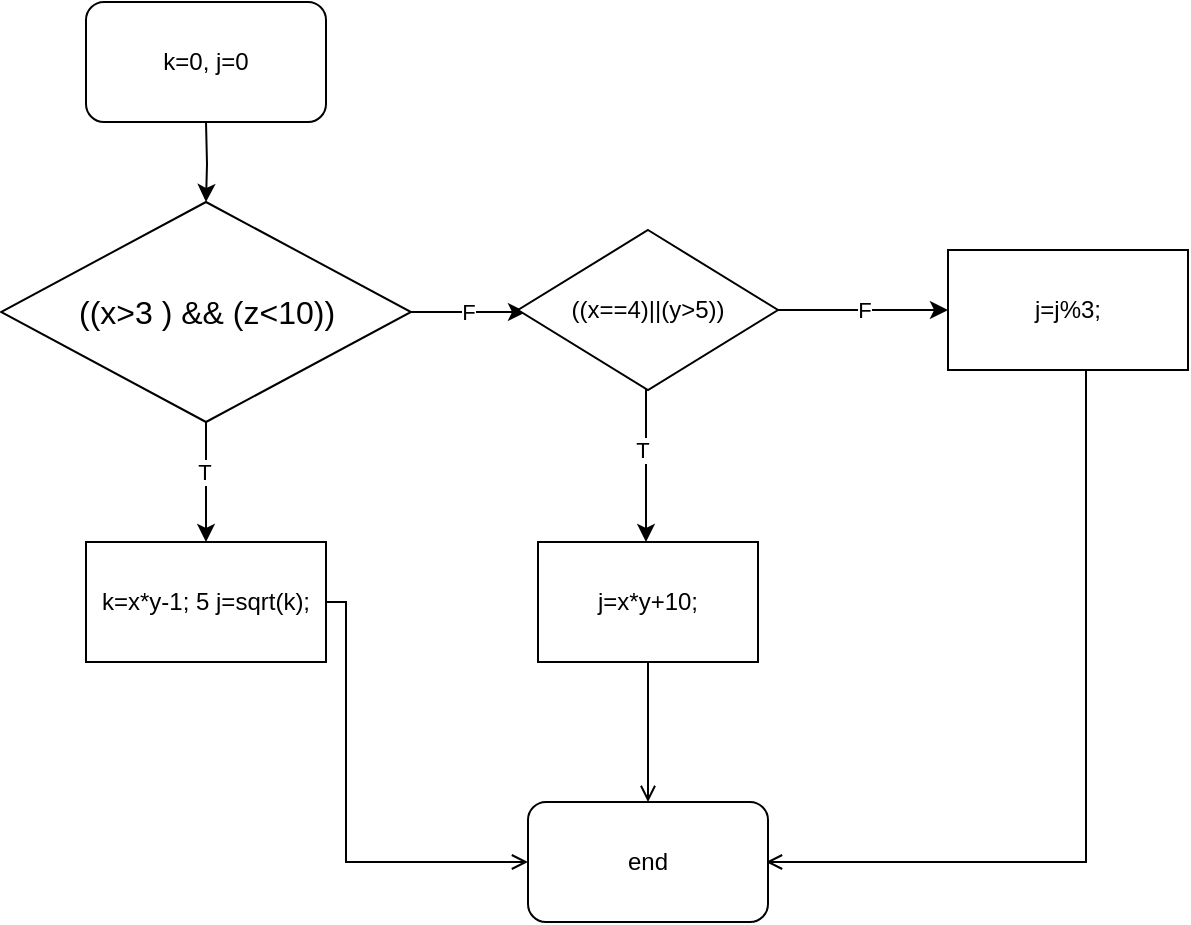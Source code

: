 <mxfile version="20.6.0" type="github" pages="2"><diagram id="L8v3uqfmCl-_6oXnaazj" name="Page-1"><mxGraphModel dx="786" dy="514" grid="1" gridSize="10" guides="1" tooltips="1" connect="1" arrows="1" fold="1" page="1" pageScale="1" pageWidth="850" pageHeight="1100" math="0" shadow="0"><root><mxCell id="0"/><mxCell id="1" parent="0"/><mxCell id="S9AczYyjquIxNvS9KVQ8-10" value="" style="edgeStyle=orthogonalEdgeStyle;rounded=0;orthogonalLoop=1;jettySize=auto;html=1;" parent="1" target="S9AczYyjquIxNvS9KVQ8-3" edge="1"><mxGeometry relative="1" as="geometry"><mxPoint x="370" y="190" as="sourcePoint"/></mxGeometry></mxCell><mxCell id="S9AczYyjquIxNvS9KVQ8-6" value="" style="edgeStyle=orthogonalEdgeStyle;rounded=0;orthogonalLoop=1;jettySize=auto;html=1;" parent="1" source="S9AczYyjquIxNvS9KVQ8-3" target="S9AczYyjquIxNvS9KVQ8-5" edge="1"><mxGeometry relative="1" as="geometry"/></mxCell><mxCell id="S9AczYyjquIxNvS9KVQ8-7" value="T" style="edgeLabel;html=1;align=center;verticalAlign=middle;resizable=0;points=[];" parent="S9AczYyjquIxNvS9KVQ8-6" vertex="1" connectable="0"><mxGeometry x="-0.217" y="-1" relative="1" as="geometry"><mxPoint y="1" as="offset"/></mxGeometry></mxCell><mxCell id="S9AczYyjquIxNvS9KVQ8-9" value="F" style="edgeStyle=orthogonalEdgeStyle;rounded=0;orthogonalLoop=1;jettySize=auto;html=1;" parent="1" source="S9AczYyjquIxNvS9KVQ8-3" edge="1"><mxGeometry relative="1" as="geometry"><mxPoint x="530" y="285" as="targetPoint"/></mxGeometry></mxCell><mxCell id="S9AczYyjquIxNvS9KVQ8-3" value="&lt;span style=&quot;font-size: 16px;&quot;&gt;((x&amp;gt;3 ) &amp;amp;&amp;amp; (z&amp;lt;10))&lt;/span&gt;" style="rhombus;whiteSpace=wrap;html=1;" parent="1" vertex="1"><mxGeometry x="267.5" y="230" width="205" height="110" as="geometry"/></mxCell><mxCell id="S9AczYyjquIxNvS9KVQ8-43" style="edgeStyle=orthogonalEdgeStyle;rounded=0;orthogonalLoop=1;jettySize=auto;html=1;endArrow=open;endFill=0;" parent="1" source="S9AczYyjquIxNvS9KVQ8-5" target="S9AczYyjquIxNvS9KVQ8-20" edge="1"><mxGeometry relative="1" as="geometry"><mxPoint x="520" y="540" as="targetPoint"/><Array as="points"><mxPoint x="440" y="430"/><mxPoint x="440" y="560"/></Array></mxGeometry></mxCell><mxCell id="S9AczYyjquIxNvS9KVQ8-5" value="k=x*y-1; 5&lt;span style=&quot;&quot;&gt;&#9;&#9;&lt;/span&gt;j=sqrt(k);" style="whiteSpace=wrap;html=1;" parent="1" vertex="1"><mxGeometry x="310" y="400" width="120" height="60" as="geometry"/></mxCell><mxCell id="S9AczYyjquIxNvS9KVQ8-12" value="" style="edgeStyle=orthogonalEdgeStyle;rounded=0;orthogonalLoop=1;jettySize=auto;html=1;" parent="1" edge="1"><mxGeometry relative="1" as="geometry"><mxPoint x="590" y="315" as="sourcePoint"/><mxPoint x="590" y="400" as="targetPoint"/></mxGeometry></mxCell><mxCell id="S9AczYyjquIxNvS9KVQ8-15" value="T" style="edgeLabel;html=1;align=center;verticalAlign=middle;resizable=0;points=[];" parent="S9AczYyjquIxNvS9KVQ8-12" vertex="1" connectable="0"><mxGeometry x="-0.1" y="-2" relative="1" as="geometry"><mxPoint as="offset"/></mxGeometry></mxCell><mxCell id="S9AczYyjquIxNvS9KVQ8-13" value="k=0, j=0" style="rounded=1;whiteSpace=wrap;html=1;" parent="1" vertex="1"><mxGeometry x="310" y="130" width="120" height="60" as="geometry"/></mxCell><mxCell id="S9AczYyjquIxNvS9KVQ8-17" value="F" style="edgeStyle=orthogonalEdgeStyle;rounded=0;orthogonalLoop=1;jettySize=auto;html=1;" parent="1" source="S9AczYyjquIxNvS9KVQ8-14" target="S9AczYyjquIxNvS9KVQ8-16" edge="1"><mxGeometry relative="1" as="geometry"/></mxCell><mxCell id="S9AczYyjquIxNvS9KVQ8-14" value="((x==4)||(y&amp;gt;5))" style="rhombus;whiteSpace=wrap;html=1;" parent="1" vertex="1"><mxGeometry x="526" y="244" width="130" height="80" as="geometry"/></mxCell><mxCell id="S9AczYyjquIxNvS9KVQ8-35" style="edgeStyle=orthogonalEdgeStyle;rounded=0;orthogonalLoop=1;jettySize=auto;html=1;endArrow=open;endFill=0;" parent="1" source="S9AczYyjquIxNvS9KVQ8-16" edge="1"><mxGeometry relative="1" as="geometry"><mxPoint x="650" y="560" as="targetPoint"/><Array as="points"><mxPoint x="810" y="560"/></Array></mxGeometry></mxCell><mxCell id="S9AczYyjquIxNvS9KVQ8-16" value="j=j%3;" style="whiteSpace=wrap;html=1;" parent="1" vertex="1"><mxGeometry x="741" y="254" width="120" height="60" as="geometry"/></mxCell><mxCell id="S9AczYyjquIxNvS9KVQ8-36" value="" style="edgeStyle=orthogonalEdgeStyle;rounded=0;orthogonalLoop=1;jettySize=auto;html=1;endArrow=open;endFill=0;" parent="1" source="S9AczYyjquIxNvS9KVQ8-19" target="S9AczYyjquIxNvS9KVQ8-20" edge="1"><mxGeometry relative="1" as="geometry"/></mxCell><mxCell id="S9AczYyjquIxNvS9KVQ8-19" value="j=x*y+10;" style="rounded=0;whiteSpace=wrap;html=1;" parent="1" vertex="1"><mxGeometry x="536" y="400" width="110" height="60" as="geometry"/></mxCell><mxCell id="S9AczYyjquIxNvS9KVQ8-20" value="end" style="rounded=1;whiteSpace=wrap;html=1;" parent="1" vertex="1"><mxGeometry x="531" y="530" width="120" height="60" as="geometry"/></mxCell></root></mxGraphModel></diagram><diagram id="xqYp4xse7Gt_V3KSBR9r" name="Page-2"><mxGraphModel dx="786" dy="514" grid="1" gridSize="10" guides="1" tooltips="1" connect="1" arrows="1" fold="1" page="1" pageScale="1" pageWidth="850" pageHeight="1100" math="0" shadow="0"><root><mxCell id="0"/><mxCell id="1" parent="0"/><mxCell id="LqNUo_x9UBcmuU0Ef3YL-1" value="图书" style="rounded=0;whiteSpace=wrap;html=1;" vertex="1" parent="1"><mxGeometry x="560" y="430" width="120" height="60" as="geometry"/></mxCell><mxCell id="LqNUo_x9UBcmuU0Ef3YL-2" value="书号&lt;span style=&quot;white-space: pre;&quot;&gt;&lt;/span&gt;" style="ellipse;whiteSpace=wrap;html=1;" vertex="1" parent="1"><mxGeometry x="425" y="590" width="90" height="60" as="geometry"/></mxCell><mxCell id="LqNUo_x9UBcmuU0Ef3YL-3" value="书名" style="ellipse;whiteSpace=wrap;html=1;" vertex="1" parent="1"><mxGeometry x="525" y="590" width="90" height="60" as="geometry"/></mxCell><mxCell id="LqNUo_x9UBcmuU0Ef3YL-5" value="" style="endArrow=none;html=1;rounded=0;entryX=0.5;entryY=1;entryDx=0;entryDy=0;exitX=0.5;exitY=0;exitDx=0;exitDy=0;" edge="1" parent="1" source="LqNUo_x9UBcmuU0Ef3YL-3" target="LqNUo_x9UBcmuU0Ef3YL-1"><mxGeometry width="50" height="50" relative="1" as="geometry"><mxPoint x="235" y="370" as="sourcePoint"/><mxPoint x="285" y="320" as="targetPoint"/></mxGeometry></mxCell><mxCell id="LqNUo_x9UBcmuU0Ef3YL-7" value="" style="endArrow=none;html=1;rounded=0;entryX=0.5;entryY=1;entryDx=0;entryDy=0;exitX=0.622;exitY=-0.033;exitDx=0;exitDy=0;exitPerimeter=0;" edge="1" parent="1" source="LqNUo_x9UBcmuU0Ef3YL-2" target="LqNUo_x9UBcmuU0Ef3YL-1"><mxGeometry width="50" height="50" relative="1" as="geometry"><mxPoint x="565" y="600" as="sourcePoint"/><mxPoint x="590" y="510" as="targetPoint"/></mxGeometry></mxCell><mxCell id="LqNUo_x9UBcmuU0Ef3YL-8" value="数量" style="ellipse;whiteSpace=wrap;html=1;" vertex="1" parent="1"><mxGeometry x="625" y="590" width="90" height="60" as="geometry"/></mxCell><mxCell id="LqNUo_x9UBcmuU0Ef3YL-9" value="" style="endArrow=none;html=1;rounded=0;exitX=0.5;exitY=0;exitDx=0;exitDy=0;entryX=0.5;entryY=1;entryDx=0;entryDy=0;" edge="1" parent="1" source="LqNUo_x9UBcmuU0Ef3YL-8" target="LqNUo_x9UBcmuU0Ef3YL-1"><mxGeometry width="50" height="50" relative="1" as="geometry"><mxPoint x="715" y="580" as="sourcePoint"/><mxPoint x="725" y="510" as="targetPoint"/></mxGeometry></mxCell><mxCell id="LqNUo_x9UBcmuU0Ef3YL-10" value="位置" style="ellipse;whiteSpace=wrap;html=1;" vertex="1" parent="1"><mxGeometry x="725" y="590" width="90" height="60" as="geometry"/></mxCell><mxCell id="LqNUo_x9UBcmuU0Ef3YL-11" value="" style="endArrow=none;html=1;rounded=0;exitX=0.5;exitY=0;exitDx=0;exitDy=0;entryX=0.5;entryY=1;entryDx=0;entryDy=0;" edge="1" parent="1" source="LqNUo_x9UBcmuU0Ef3YL-10" target="LqNUo_x9UBcmuU0Ef3YL-1"><mxGeometry width="50" height="50" relative="1" as="geometry"><mxPoint x="815" y="580" as="sourcePoint"/><mxPoint x="725" y="510" as="targetPoint"/></mxGeometry></mxCell><mxCell id="LqNUo_x9UBcmuU0Ef3YL-12" value="借书人" style="rounded=0;whiteSpace=wrap;html=1;" vertex="1" parent="1"><mxGeometry x="525" y="130" width="120" height="60" as="geometry"/></mxCell><mxCell id="LqNUo_x9UBcmuU0Ef3YL-13" value="姓名" style="ellipse;whiteSpace=wrap;html=1;" vertex="1" parent="1"><mxGeometry x="540" y="40" width="90" height="60" as="geometry"/></mxCell><mxCell id="LqNUo_x9UBcmuU0Ef3YL-14" value="" style="endArrow=none;html=1;rounded=0;entryX=0.5;entryY=0;entryDx=0;entryDy=0;exitX=0.5;exitY=1;exitDx=0;exitDy=0;" edge="1" parent="1" source="LqNUo_x9UBcmuU0Ef3YL-13" target="LqNUo_x9UBcmuU0Ef3YL-12"><mxGeometry width="50" height="50" relative="1" as="geometry"><mxPoint x="504.02" y="160" as="sourcePoint"/><mxPoint x="554.02" y="110" as="targetPoint"/></mxGeometry></mxCell><mxCell id="LqNUo_x9UBcmuU0Ef3YL-15" value="" style="endArrow=none;html=1;rounded=0;entryX=0.5;entryY=0;entryDx=0;entryDy=0;exitX=0.5;exitY=1;exitDx=0;exitDy=0;" edge="1" parent="1" target="LqNUo_x9UBcmuU0Ef3YL-12" source="LqNUo_x9UBcmuU0Ef3YL-20"><mxGeometry width="50" height="50" relative="1" as="geometry"><mxPoint x="370" y="178.02" as="sourcePoint"/><mxPoint x="479.02" y="90" as="targetPoint"/></mxGeometry></mxCell><mxCell id="LqNUo_x9UBcmuU0Ef3YL-16" value="单位" style="ellipse;whiteSpace=wrap;html=1;" vertex="1" parent="1"><mxGeometry x="680" y="50" width="90" height="60" as="geometry"/></mxCell><mxCell id="LqNUo_x9UBcmuU0Ef3YL-17" value="" style="endArrow=none;html=1;rounded=0;exitX=0.5;exitY=1;exitDx=0;exitDy=0;entryX=0.5;entryY=0;entryDx=0;entryDy=0;" edge="1" parent="1" source="LqNUo_x9UBcmuU0Ef3YL-16" target="LqNUo_x9UBcmuU0Ef3YL-12"><mxGeometry width="50" height="50" relative="1" as="geometry"><mxPoint x="604.02" y="160" as="sourcePoint"/><mxPoint x="614.02" y="90" as="targetPoint"/></mxGeometry></mxCell><mxCell id="LqNUo_x9UBcmuU0Ef3YL-20" value="借书证号" style="ellipse;whiteSpace=wrap;html=1;" vertex="1" parent="1"><mxGeometry x="410" y="50" width="90" height="60" as="geometry"/></mxCell><mxCell id="LqNUo_x9UBcmuU0Ef3YL-21" value="借书" style="rhombus;whiteSpace=wrap;html=1;" vertex="1" parent="1"><mxGeometry x="560" y="250" width="80" height="80" as="geometry"/></mxCell><mxCell id="LqNUo_x9UBcmuU0Ef3YL-23" value="" style="endArrow=none;html=1;rounded=0;exitX=0.5;exitY=0;exitDx=0;exitDy=0;entryX=0.5;entryY=1;entryDx=0;entryDy=0;" edge="1" parent="1" source="LqNUo_x9UBcmuU0Ef3YL-1" target="LqNUo_x9UBcmuU0Ef3YL-21"><mxGeometry width="50" height="50" relative="1" as="geometry"><mxPoint x="260" y="220" as="sourcePoint"/><mxPoint x="310" y="170" as="targetPoint"/></mxGeometry></mxCell><mxCell id="LqNUo_x9UBcmuU0Ef3YL-46" value="m" style="edgeLabel;html=1;align=center;verticalAlign=middle;resizable=0;points=[];" vertex="1" connectable="0" parent="LqNUo_x9UBcmuU0Ef3YL-23"><mxGeometry x="0.323" relative="1" as="geometry"><mxPoint as="offset"/></mxGeometry></mxCell><mxCell id="LqNUo_x9UBcmuU0Ef3YL-24" value="m" style="endArrow=none;html=1;rounded=0;exitX=0.5;exitY=0;exitDx=0;exitDy=0;entryX=0.442;entryY=1.033;entryDx=0;entryDy=0;entryPerimeter=0;" edge="1" parent="1" source="LqNUo_x9UBcmuU0Ef3YL-21" target="LqNUo_x9UBcmuU0Ef3YL-12"><mxGeometry width="50" height="50" relative="1" as="geometry"><mxPoint x="400" y="225" as="sourcePoint"/><mxPoint x="510" y="195" as="targetPoint"/></mxGeometry></mxCell><mxCell id="LqNUo_x9UBcmuU0Ef3YL-25" value="出版社" style="rounded=0;whiteSpace=wrap;html=1;" vertex="1" parent="1"><mxGeometry x="190" y="240" width="120" height="60" as="geometry"/></mxCell><mxCell id="LqNUo_x9UBcmuU0Ef3YL-26" value="出版社名&lt;span style=&quot;white-space: pre;&quot;&gt;&lt;/span&gt;" style="ellipse;whiteSpace=wrap;html=1;" vertex="1" parent="1"><mxGeometry x="20" y="460" width="90" height="60" as="geometry"/></mxCell><mxCell id="LqNUo_x9UBcmuU0Ef3YL-27" value="邮编" style="ellipse;whiteSpace=wrap;html=1;" vertex="1" parent="1"><mxGeometry x="120" y="460" width="90" height="60" as="geometry"/></mxCell><mxCell id="LqNUo_x9UBcmuU0Ef3YL-28" value="" style="endArrow=none;html=1;rounded=0;entryX=0.5;entryY=1;entryDx=0;entryDy=0;exitX=0.5;exitY=0;exitDx=0;exitDy=0;" edge="1" parent="1" source="LqNUo_x9UBcmuU0Ef3YL-27" target="LqNUo_x9UBcmuU0Ef3YL-25"><mxGeometry width="50" height="50" relative="1" as="geometry"><mxPoint x="-170" y="240" as="sourcePoint"/><mxPoint x="-120" y="190" as="targetPoint"/></mxGeometry></mxCell><mxCell id="LqNUo_x9UBcmuU0Ef3YL-29" value="" style="endArrow=none;html=1;rounded=0;entryX=0.5;entryY=1;entryDx=0;entryDy=0;exitX=0.5;exitY=0;exitDx=0;exitDy=0;" edge="1" parent="1" source="LqNUo_x9UBcmuU0Ef3YL-26" target="LqNUo_x9UBcmuU0Ef3YL-25"><mxGeometry width="50" height="50" relative="1" as="geometry"><mxPoint x="160" y="470" as="sourcePoint"/><mxPoint x="185" y="380" as="targetPoint"/></mxGeometry></mxCell><mxCell id="LqNUo_x9UBcmuU0Ef3YL-30" value="地址" style="ellipse;whiteSpace=wrap;html=1;" vertex="1" parent="1"><mxGeometry x="220" y="460" width="90" height="60" as="geometry"/></mxCell><mxCell id="LqNUo_x9UBcmuU0Ef3YL-31" value="" style="endArrow=none;html=1;rounded=0;exitX=0.5;exitY=0;exitDx=0;exitDy=0;entryX=0.5;entryY=1;entryDx=0;entryDy=0;" edge="1" parent="1" source="LqNUo_x9UBcmuU0Ef3YL-30" target="LqNUo_x9UBcmuU0Ef3YL-25"><mxGeometry width="50" height="50" relative="1" as="geometry"><mxPoint x="310" y="450" as="sourcePoint"/><mxPoint x="320" y="380" as="targetPoint"/></mxGeometry></mxCell><mxCell id="LqNUo_x9UBcmuU0Ef3YL-32" value="电话" style="ellipse;whiteSpace=wrap;html=1;" vertex="1" parent="1"><mxGeometry x="320" y="460" width="90" height="60" as="geometry"/></mxCell><mxCell id="LqNUo_x9UBcmuU0Ef3YL-33" value="" style="endArrow=none;html=1;rounded=0;exitX=0.5;exitY=0;exitDx=0;exitDy=0;entryX=0.5;entryY=1;entryDx=0;entryDy=0;" edge="1" parent="1" source="LqNUo_x9UBcmuU0Ef3YL-32" target="LqNUo_x9UBcmuU0Ef3YL-25"><mxGeometry width="50" height="50" relative="1" as="geometry"><mxPoint x="410" y="450" as="sourcePoint"/><mxPoint x="320" y="380" as="targetPoint"/></mxGeometry></mxCell><mxCell id="LqNUo_x9UBcmuU0Ef3YL-36" value="e-mail&lt;br&gt;&lt;span style=&quot;white-space: pre;&quot;&gt;&lt;/span&gt;" style="ellipse;whiteSpace=wrap;html=1;" vertex="1" parent="1"><mxGeometry y="350" width="90" height="60" as="geometry"/></mxCell><mxCell id="LqNUo_x9UBcmuU0Ef3YL-37" value="" style="endArrow=none;html=1;rounded=0;entryX=0.5;entryY=1;entryDx=0;entryDy=0;exitX=1;exitY=0.5;exitDx=0;exitDy=0;" edge="1" parent="1" source="LqNUo_x9UBcmuU0Ef3YL-36" target="LqNUo_x9UBcmuU0Ef3YL-25"><mxGeometry width="50" height="50" relative="1" as="geometry"><mxPoint x="160" y="260" as="sourcePoint"/><mxPoint x="250" y="150" as="targetPoint"/></mxGeometry></mxCell><mxCell id="LqNUo_x9UBcmuU0Ef3YL-41" value="出版" style="rhombus;whiteSpace=wrap;html=1;" vertex="1" parent="1"><mxGeometry x="385" y="330" width="80" height="80" as="geometry"/></mxCell><mxCell id="LqNUo_x9UBcmuU0Ef3YL-42" value="" style="endArrow=none;html=1;rounded=0;exitX=0;exitY=0.5;exitDx=0;exitDy=0;entryX=1;entryY=0.5;entryDx=0;entryDy=0;" edge="1" parent="1" target="LqNUo_x9UBcmuU0Ef3YL-41" source="LqNUo_x9UBcmuU0Ef3YL-1"><mxGeometry width="50" height="50" relative="1" as="geometry"><mxPoint x="420" y="450" as="sourcePoint"/><mxPoint x="175" y="180" as="targetPoint"/></mxGeometry></mxCell><mxCell id="LqNUo_x9UBcmuU0Ef3YL-45" value="m" style="edgeLabel;html=1;align=center;verticalAlign=middle;resizable=0;points=[];" vertex="1" connectable="0" parent="LqNUo_x9UBcmuU0Ef3YL-42"><mxGeometry x="0.205" y="-2" relative="1" as="geometry"><mxPoint as="offset"/></mxGeometry></mxCell><mxCell id="LqNUo_x9UBcmuU0Ef3YL-43" value="" style="endArrow=none;html=1;rounded=0;entryX=1;entryY=0.5;entryDx=0;entryDy=0;exitX=0;exitY=0.5;exitDx=0;exitDy=0;" edge="1" parent="1" source="LqNUo_x9UBcmuU0Ef3YL-41" target="LqNUo_x9UBcmuU0Ef3YL-25"><mxGeometry width="50" height="50" relative="1" as="geometry"><mxPoint x="380" y="360" as="sourcePoint"/><mxPoint x="428.04" y="251.98" as="targetPoint"/></mxGeometry></mxCell><mxCell id="LqNUo_x9UBcmuU0Ef3YL-44" value="1" style="edgeLabel;html=1;align=center;verticalAlign=middle;resizable=0;points=[];" vertex="1" connectable="0" parent="LqNUo_x9UBcmuU0Ef3YL-43"><mxGeometry x="0.024" relative="1" as="geometry"><mxPoint as="offset"/></mxGeometry></mxCell><mxCell id="LqNUo_x9UBcmuU0Ef3YL-48" value="还书日期" style="ellipse;whiteSpace=wrap;html=1;" vertex="1" parent="1"><mxGeometry x="425" y="260" width="90" height="60" as="geometry"/></mxCell><mxCell id="LqNUo_x9UBcmuU0Ef3YL-49" value="" style="endArrow=none;html=1;rounded=0;exitX=1;exitY=0.5;exitDx=0;exitDy=0;entryX=0;entryY=0.5;entryDx=0;entryDy=0;" edge="1" parent="1" source="LqNUo_x9UBcmuU0Ef3YL-48" target="LqNUo_x9UBcmuU0Ef3YL-21"><mxGeometry width="50" height="50" relative="1" as="geometry"><mxPoint x="515" y="250" as="sourcePoint"/><mxPoint x="355" y="100" as="targetPoint"/></mxGeometry></mxCell><mxCell id="LqNUo_x9UBcmuU0Ef3YL-50" value="借书日期" style="ellipse;whiteSpace=wrap;html=1;" vertex="1" parent="1"><mxGeometry x="680" y="250" width="90" height="60" as="geometry"/></mxCell><mxCell id="LqNUo_x9UBcmuU0Ef3YL-51" value="" style="endArrow=none;html=1;rounded=0;exitX=0;exitY=0.5;exitDx=0;exitDy=0;entryX=1;entryY=0.5;entryDx=0;entryDy=0;" edge="1" parent="1" source="LqNUo_x9UBcmuU0Ef3YL-50" target="LqNUo_x9UBcmuU0Ef3YL-21"><mxGeometry width="50" height="50" relative="1" as="geometry"><mxPoint x="720" y="210" as="sourcePoint"/><mxPoint x="770" y="260" as="targetPoint"/></mxGeometry></mxCell></root></mxGraphModel></diagram></mxfile>